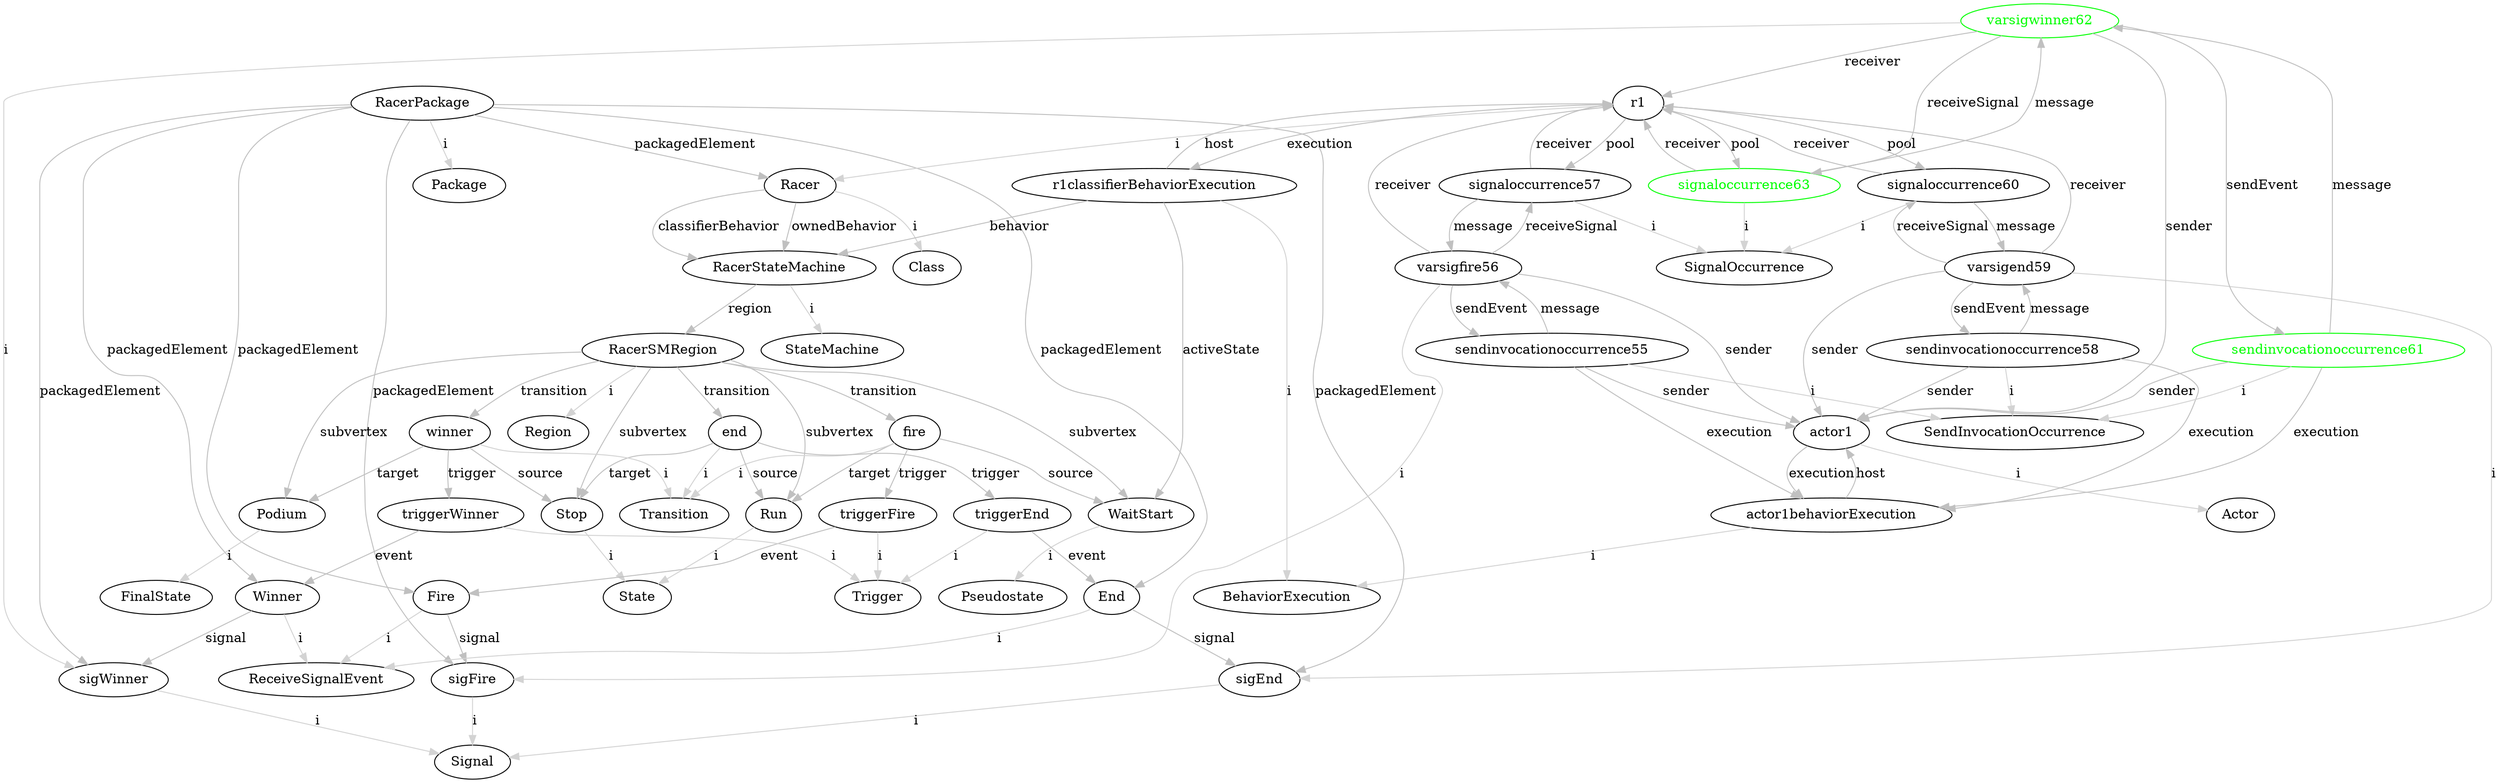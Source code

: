 digraph umlMetamodel {
	"RacerPackage" -> "Package" [label="i", color="lightgrey"]
	"RacerPackage" -> "Racer" [label="packagedElement", color="grey"]
	"Racer" -> "Class" [label="i", color="lightgrey"]
	"Racer" -> "RacerStateMachine" [label="classifierBehavior", color="grey"]
	"Racer" -> "RacerStateMachine" [label="ownedBehavior", color="grey"]
	"RacerStateMachine" -> "StateMachine" [label="i", color="lightgrey"]
	"RacerStateMachine" -> "RacerSMRegion" [label="region", color="grey"]
	"RacerSMRegion" -> "Region" [label="i", color="lightgrey"]
	"RacerSMRegion" -> "WaitStart" [label="subvertex", color="grey"]
	"WaitStart" -> "Pseudostate" [label="i", color="lightgrey"]
	"RacerSMRegion" -> "Run" [label="subvertex", color="grey"]
	"Run" -> "State" [label="i", color="lightgrey"]
	"RacerSMRegion" -> "Stop" [label="subvertex", color="grey"]
	"Stop" -> "State" [label="i", color="lightgrey"]
	"RacerSMRegion" -> "Podium" [label="subvertex", color="grey"]
	"Podium" -> "FinalState" [label="i", color="lightgrey"]
	"RacerSMRegion" -> "fire" [label="transition", color="grey"]
	"fire" -> "Transition" [label="i", color="lightgrey"]
	"fire" -> "WaitStart" [label="source", color="grey"]
	"fire" -> "Run" [label="target", color="grey"]
	"fire" -> "triggerFire" [label="trigger", color="grey"]
	"triggerFire" -> "Trigger" [label="i", color="lightgrey"]
	"triggerFire" -> "Fire" [label="event", color="grey"]
	"RacerSMRegion" -> "end" [label="transition", color="grey"]
	"end" -> "Transition" [label="i", color="lightgrey"]
	"end" -> "Run" [label="source", color="grey"]
	"end" -> "Stop" [label="target", color="grey"]
	"end" -> "triggerEnd" [label="trigger", color="grey"]
	"triggerEnd" -> "Trigger" [label="i", color="lightgrey"]
	"triggerEnd" -> "End" [label="event", color="grey"]
	"RacerSMRegion" -> "winner" [label="transition", color="grey"]
	"winner" -> "Transition" [label="i", color="lightgrey"]
	"winner" -> "Stop" [label="source", color="grey"]
	"winner" -> "Podium" [label="target", color="grey"]
	"winner" -> "triggerWinner" [label="trigger", color="grey"]
	"triggerWinner" -> "Trigger" [label="i", color="lightgrey"]
	"triggerWinner" -> "Winner" [label="event", color="grey"]
	"RacerPackage" -> "sigFire" [label="packagedElement", color="grey"]
	"sigFire" -> "Signal" [label="i", color="lightgrey"]
	"RacerPackage" -> "Fire" [label="packagedElement", color="grey"]
	"Fire" -> "ReceiveSignalEvent" [label="i", color="lightgrey"]
	"Fire" -> "sigFire" [label="signal", color="grey"]
	"RacerPackage" -> "sigEnd" [label="packagedElement", color="grey"]
	"sigEnd" -> "Signal" [label="i", color="lightgrey"]
	"RacerPackage" -> "End" [label="packagedElement", color="grey"]
	"End" -> "ReceiveSignalEvent" [label="i", color="lightgrey"]
	"End" -> "sigEnd" [label="signal", color="grey"]
	"RacerPackage" -> "sigWinner" [label="packagedElement", color="grey"]
	"sigWinner" -> "Signal" [label="i", color="lightgrey"]
	"RacerPackage" -> "Winner" [label="packagedElement", color="grey"]
	"Winner" -> "ReceiveSignalEvent" [label="i", color="lightgrey"]
	"Winner" -> "sigWinner" [label="signal", color="grey"]
	"r1" -> "Racer" [label="i", color="lightgrey"]
	"r1classifierBehaviorExecution" -> "BehaviorExecution" [label="i", color="lightgrey"]
	"r1" -> "r1classifierBehaviorExecution" [label="execution", color="grey"]
	"r1classifierBehaviorExecution" -> "r1" [label="host", color="grey"]
	"r1classifierBehaviorExecution" -> "RacerStateMachine" [label="behavior", color="grey"]
	"r1classifierBehaviorExecution" -> "WaitStart" [label="activeState", color="grey"]
	"actor1" -> "Actor" [label="i", color="lightgrey"]
	"actor1behaviorExecution" -> "BehaviorExecution" [label="i", color="lightgrey"]
	"actor1" -> "actor1behaviorExecution" [label="execution", color="grey"]
	"actor1behaviorExecution" -> "actor1" [label="host", color="grey"]
	"sendinvocationoccurrence55" -> "SendInvocationOccurrence" [label="i", color="lightgrey"]
	"sendinvocationoccurrence55" -> "varsigfire56" [label="message", color="grey"]
	"varsigfire56" -> "sendinvocationoccurrence55" [label="sendEvent", color="grey"]
	"varsigfire56" -> "signaloccurrence57" [label="receiveSignal", color="grey"]
	"signaloccurrence57" -> "varsigfire56" [label="message", color="grey"]
	"signaloccurrence57" -> "SignalOccurrence" [label="i", color="lightgrey"]
	"varsigfire56" -> "sigFire" [label="i", color="lightgrey"]
	"signaloccurrence57" -> "r1" [label="receiver", color="grey"]
	"r1" -> "signaloccurrence57" [label="pool", color="grey"]
	"varsigfire56" -> "actor1" [label="sender", color="grey"]
	"sendinvocationoccurrence55" -> "actor1" [label="sender", color="grey"]
	"varsigfire56" -> "r1" [label="receiver", color="grey"]
	"sendinvocationoccurrence55" -> "actor1behaviorExecution" [label="execution", color="grey"]
	"sendinvocationoccurrence58" -> "SendInvocationOccurrence" [label="i", color="lightgrey"]
	"sendinvocationoccurrence58" -> "varsigend59" [label="message", color="grey"]
	"varsigend59" -> "sendinvocationoccurrence58" [label="sendEvent", color="grey"]
	"varsigend59" -> "signaloccurrence60" [label="receiveSignal", color="grey"]
	"signaloccurrence60" -> "varsigend59" [label="message", color="grey"]
	"signaloccurrence60" -> "SignalOccurrence" [label="i", color="lightgrey"]
	"varsigend59" -> "sigEnd" [label="i", color="lightgrey"]
	"signaloccurrence60" -> "r1" [label="receiver", color="grey"]
	"r1" -> "signaloccurrence60" [label="pool", color="grey"]
	"varsigend59" -> "actor1" [label="sender", color="grey"]
	"sendinvocationoccurrence58" -> "actor1" [label="sender", color="grey"]
	"varsigend59" -> "r1" [label="receiver", color="grey"]
	"sendinvocationoccurrence58" -> "actor1behaviorExecution" [label="execution", color="grey"]
	"sendinvocationoccurrence61" -> "SendInvocationOccurrence" [label="i", color="lightgrey"]
	"sendinvocationoccurrence61" [color="green", fontcolor="green"]
	"sendinvocationoccurrence61" -> "varsigwinner62" [label="message", color="grey"]
	"sendinvocationoccurrence61" [color="green", fontcolor="green"]
	"varsigwinner62" [color="green", fontcolor="green"]
	"varsigwinner62" -> "sendinvocationoccurrence61" [label="sendEvent", color="grey"]
	"varsigwinner62" [color="green", fontcolor="green"]
	"sendinvocationoccurrence61" [color="green", fontcolor="green"]
	"varsigwinner62" -> "signaloccurrence63" [label="receiveSignal", color="grey"]
	"varsigwinner62" [color="green", fontcolor="green"]
	"signaloccurrence63" [color="green", fontcolor="green"]
	"signaloccurrence63" -> "varsigwinner62" [label="message", color="grey"]
	"signaloccurrence63" [color="green", fontcolor="green"]
	"varsigwinner62" [color="green", fontcolor="green"]
	"signaloccurrence63" -> "SignalOccurrence" [label="i", color="lightgrey"]
	"signaloccurrence63" [color="green", fontcolor="green"]
	"varsigwinner62" -> "sigWinner" [label="i", color="lightgrey"]
	"varsigwinner62" [color="green", fontcolor="green"]
	"signaloccurrence63" -> "r1" [label="receiver", color="grey"]
	"signaloccurrence63" [color="green", fontcolor="green"]
	"r1" -> "signaloccurrence63" [label="pool", color="grey"]
	"signaloccurrence63" [color="green", fontcolor="green"]
	"varsigwinner62" -> "actor1" [label="sender", color="grey"]
	"varsigwinner62" [color="green", fontcolor="green"]
	"sendinvocationoccurrence61" -> "actor1" [label="sender", color="grey"]
	"sendinvocationoccurrence61" [color="green", fontcolor="green"]
	"varsigwinner62" -> "r1" [label="receiver", color="grey"]
	"varsigwinner62" [color="green", fontcolor="green"]
	"sendinvocationoccurrence61" -> "actor1behaviorExecution" [label="execution", color="grey"]
	"sendinvocationoccurrence61" [color="green", fontcolor="green"]
}
